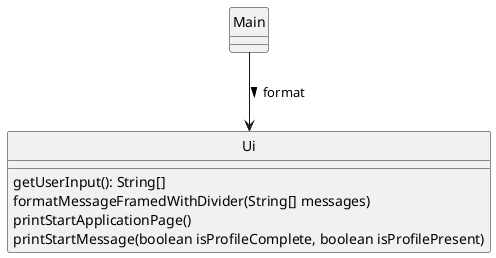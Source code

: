 @startuml
'https://plantuml.com/class-diagram
hide circle
class Ui
class Main

class Ui {
getUserInput(): String[]
formatMessageFramedWithDivider(String[] messages)
printStartApplicationPage()
printStartMessage(boolean isProfileComplete, boolean isProfilePresent)
}
Main --> Ui : format >
@enduml